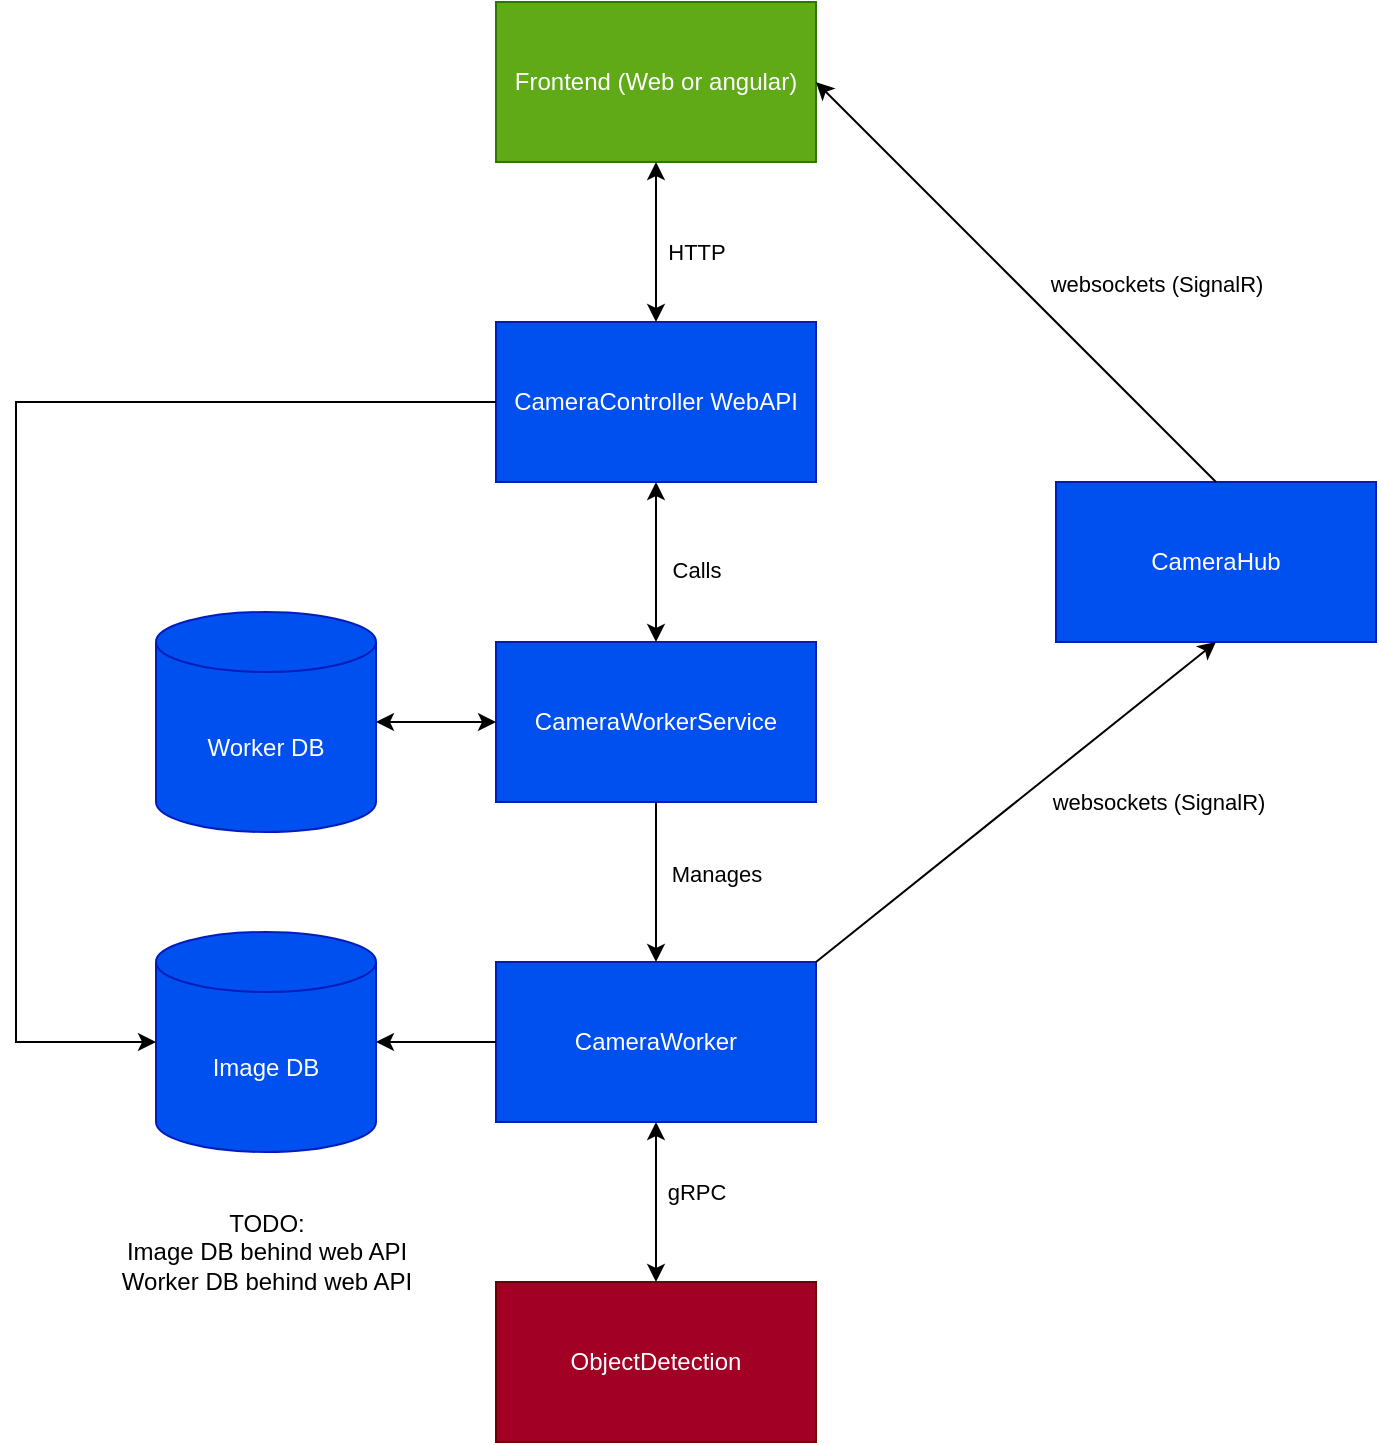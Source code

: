 <mxfile version="28.1.2">
  <diagram name="Pagina-1" id="Q2xi3-22_DBYSl1Y77k7">
    <mxGraphModel dx="2066" dy="1219" grid="1" gridSize="10" guides="1" tooltips="1" connect="1" arrows="1" fold="1" page="1" pageScale="1" pageWidth="827" pageHeight="1169" math="0" shadow="0">
      <root>
        <mxCell id="0" />
        <mxCell id="1" parent="0" />
        <mxCell id="LBA18A2B9ubTN2_yk5_k-1" value="Frontend (Web or angular)" style="rounded=0;whiteSpace=wrap;html=1;fillColor=#60a917;fontColor=#ffffff;strokeColor=#2D7600;" parent="1" vertex="1">
          <mxGeometry x="320" y="40" width="160" height="80" as="geometry" />
        </mxCell>
        <mxCell id="LBA18A2B9ubTN2_yk5_k-2" value="CameraController WebAPI" style="rounded=0;whiteSpace=wrap;html=1;fillColor=#0050ef;fontColor=#ffffff;strokeColor=#001DBC;" parent="1" vertex="1">
          <mxGeometry x="320" y="200" width="160" height="80" as="geometry" />
        </mxCell>
        <mxCell id="LBA18A2B9ubTN2_yk5_k-4" value="CameraWorkerService" style="rounded=0;whiteSpace=wrap;html=1;fillColor=#0050ef;fontColor=#ffffff;strokeColor=#001DBC;" parent="1" vertex="1">
          <mxGeometry x="320" y="360" width="160" height="80" as="geometry" />
        </mxCell>
        <mxCell id="LBA18A2B9ubTN2_yk5_k-5" value="CameraWorker" style="rounded=0;whiteSpace=wrap;html=1;fillColor=#0050ef;fontColor=#ffffff;strokeColor=#001DBC;" parent="1" vertex="1">
          <mxGeometry x="320" y="520" width="160" height="80" as="geometry" />
        </mxCell>
        <mxCell id="LBA18A2B9ubTN2_yk5_k-6" value="&lt;div&gt;CameraHub&lt;/div&gt;" style="rounded=0;whiteSpace=wrap;html=1;fillColor=#0050ef;fontColor=#ffffff;strokeColor=#001DBC;" parent="1" vertex="1">
          <mxGeometry x="600" y="280" width="160" height="80" as="geometry" />
        </mxCell>
        <mxCell id="LBA18A2B9ubTN2_yk5_k-7" value="ObjectDetection" style="rounded=0;whiteSpace=wrap;html=1;fillColor=#a20025;fontColor=#ffffff;strokeColor=#6F0000;" parent="1" vertex="1">
          <mxGeometry x="320" y="680" width="160" height="80" as="geometry" />
        </mxCell>
        <mxCell id="LBA18A2B9ubTN2_yk5_k-8" value="" style="endArrow=classic;startArrow=classic;html=1;rounded=0;entryX=0.5;entryY=0;entryDx=0;entryDy=0;exitX=0.5;exitY=1;exitDx=0;exitDy=0;" parent="1" source="LBA18A2B9ubTN2_yk5_k-5" target="LBA18A2B9ubTN2_yk5_k-7" edge="1">
          <mxGeometry width="50" height="50" relative="1" as="geometry">
            <mxPoint x="410" y="630" as="sourcePoint" />
            <mxPoint x="720" y="540" as="targetPoint" />
          </mxGeometry>
        </mxCell>
        <mxCell id="LBA18A2B9ubTN2_yk5_k-9" value="gRPC" style="edgeLabel;html=1;align=center;verticalAlign=middle;resizable=0;points=[];" parent="LBA18A2B9ubTN2_yk5_k-8" vertex="1" connectable="0">
          <mxGeometry x="-0.1" y="-1" relative="1" as="geometry">
            <mxPoint x="21" y="-1" as="offset" />
          </mxGeometry>
        </mxCell>
        <mxCell id="LBA18A2B9ubTN2_yk5_k-10" value="" style="endArrow=classic;html=1;rounded=0;entryX=0.5;entryY=0;entryDx=0;entryDy=0;exitX=0.5;exitY=1;exitDx=0;exitDy=0;" parent="1" source="LBA18A2B9ubTN2_yk5_k-4" target="LBA18A2B9ubTN2_yk5_k-5" edge="1">
          <mxGeometry width="50" height="50" relative="1" as="geometry">
            <mxPoint x="670" y="590" as="sourcePoint" />
            <mxPoint x="720" y="540" as="targetPoint" />
          </mxGeometry>
        </mxCell>
        <mxCell id="LBA18A2B9ubTN2_yk5_k-13" value="Manages" style="edgeLabel;html=1;align=center;verticalAlign=middle;resizable=0;points=[];" parent="LBA18A2B9ubTN2_yk5_k-10" vertex="1" connectable="0">
          <mxGeometry x="-0.1" y="2" relative="1" as="geometry">
            <mxPoint x="28" as="offset" />
          </mxGeometry>
        </mxCell>
        <mxCell id="LBA18A2B9ubTN2_yk5_k-12" value="" style="endArrow=classic;html=1;rounded=0;exitX=1;exitY=0;exitDx=0;exitDy=0;entryX=0.5;entryY=1;entryDx=0;entryDy=0;" parent="1" source="LBA18A2B9ubTN2_yk5_k-5" target="LBA18A2B9ubTN2_yk5_k-6" edge="1">
          <mxGeometry width="50" height="50" relative="1" as="geometry">
            <mxPoint x="670" y="590" as="sourcePoint" />
            <mxPoint x="720" y="540" as="targetPoint" />
          </mxGeometry>
        </mxCell>
        <mxCell id="lCKgkpUSAAm9m9j4SOfz-2" value="websockets (SignalR)" style="edgeLabel;html=1;align=center;verticalAlign=middle;resizable=0;points=[];" parent="LBA18A2B9ubTN2_yk5_k-12" vertex="1" connectable="0">
          <mxGeometry x="0.025" relative="1" as="geometry">
            <mxPoint x="68" y="2" as="offset" />
          </mxGeometry>
        </mxCell>
        <mxCell id="LBA18A2B9ubTN2_yk5_k-15" value="" style="endArrow=classic;html=1;rounded=0;entryX=1;entryY=0.5;entryDx=0;entryDy=0;exitX=0.5;exitY=0;exitDx=0;exitDy=0;" parent="1" source="LBA18A2B9ubTN2_yk5_k-6" target="LBA18A2B9ubTN2_yk5_k-1" edge="1">
          <mxGeometry width="50" height="50" relative="1" as="geometry">
            <mxPoint x="670" y="590" as="sourcePoint" />
            <mxPoint x="720" y="540" as="targetPoint" />
          </mxGeometry>
        </mxCell>
        <mxCell id="lCKgkpUSAAm9m9j4SOfz-3" value="websockets (SignalR)" style="edgeLabel;html=1;align=center;verticalAlign=middle;resizable=0;points=[];" parent="LBA18A2B9ubTN2_yk5_k-15" vertex="1" connectable="0">
          <mxGeometry x="-0.201" y="-4" relative="1" as="geometry">
            <mxPoint x="47" y="-17" as="offset" />
          </mxGeometry>
        </mxCell>
        <mxCell id="LBA18A2B9ubTN2_yk5_k-16" value="" style="endArrow=classic;startArrow=classic;html=1;rounded=0;exitX=0.5;exitY=1;exitDx=0;exitDy=0;entryX=0.5;entryY=0;entryDx=0;entryDy=0;" parent="1" source="LBA18A2B9ubTN2_yk5_k-1" target="LBA18A2B9ubTN2_yk5_k-2" edge="1">
          <mxGeometry width="50" height="50" relative="1" as="geometry">
            <mxPoint x="670" y="590" as="sourcePoint" />
            <mxPoint x="720" y="540" as="targetPoint" />
          </mxGeometry>
        </mxCell>
        <mxCell id="lCKgkpUSAAm9m9j4SOfz-1" value="HTTP" style="edgeLabel;html=1;align=center;verticalAlign=middle;resizable=0;points=[];" parent="LBA18A2B9ubTN2_yk5_k-16" vertex="1" connectable="0">
          <mxGeometry x="0.125" relative="1" as="geometry">
            <mxPoint x="20" as="offset" />
          </mxGeometry>
        </mxCell>
        <mxCell id="lCKgkpUSAAm9m9j4SOfz-5" value="" style="endArrow=classic;startArrow=classic;html=1;rounded=0;exitX=0.5;exitY=1;exitDx=0;exitDy=0;entryX=0.5;entryY=0;entryDx=0;entryDy=0;" parent="1" source="LBA18A2B9ubTN2_yk5_k-2" target="LBA18A2B9ubTN2_yk5_k-4" edge="1">
          <mxGeometry width="50" height="50" relative="1" as="geometry">
            <mxPoint x="670" y="650" as="sourcePoint" />
            <mxPoint x="720" y="600" as="targetPoint" />
          </mxGeometry>
        </mxCell>
        <mxCell id="lCKgkpUSAAm9m9j4SOfz-6" value="Calls" style="edgeLabel;html=1;align=center;verticalAlign=middle;resizable=0;points=[];" parent="lCKgkpUSAAm9m9j4SOfz-5" vertex="1" connectable="0">
          <mxGeometry x="0.1" y="4" relative="1" as="geometry">
            <mxPoint x="16" as="offset" />
          </mxGeometry>
        </mxCell>
        <mxCell id="lCKgkpUSAAm9m9j4SOfz-7" value="Image DB" style="shape=cylinder3;whiteSpace=wrap;html=1;boundedLbl=1;backgroundOutline=1;size=15;fillColor=#0050ef;fontColor=#ffffff;strokeColor=#001DBC;" parent="1" vertex="1">
          <mxGeometry x="150" y="505" width="110" height="110" as="geometry" />
        </mxCell>
        <mxCell id="lCKgkpUSAAm9m9j4SOfz-8" value="" style="endArrow=classic;html=1;rounded=0;entryX=1;entryY=0.5;entryDx=0;entryDy=0;entryPerimeter=0;exitX=0;exitY=0.5;exitDx=0;exitDy=0;" parent="1" source="LBA18A2B9ubTN2_yk5_k-5" target="lCKgkpUSAAm9m9j4SOfz-7" edge="1">
          <mxGeometry width="50" height="50" relative="1" as="geometry">
            <mxPoint x="300" y="620" as="sourcePoint" />
            <mxPoint x="300" y="660" as="targetPoint" />
          </mxGeometry>
        </mxCell>
        <mxCell id="lCKgkpUSAAm9m9j4SOfz-9" value="Worker DB" style="shape=cylinder3;whiteSpace=wrap;html=1;boundedLbl=1;backgroundOutline=1;size=15;fillColor=#0050ef;fontColor=#ffffff;strokeColor=#001DBC;" parent="1" vertex="1">
          <mxGeometry x="150" y="345" width="110" height="110" as="geometry" />
        </mxCell>
        <mxCell id="lCKgkpUSAAm9m9j4SOfz-10" value="" style="endArrow=classic;startArrow=classic;html=1;rounded=0;exitX=0;exitY=0.5;exitDx=0;exitDy=0;entryX=1;entryY=0.5;entryDx=0;entryDy=0;entryPerimeter=0;" parent="1" source="LBA18A2B9ubTN2_yk5_k-4" target="lCKgkpUSAAm9m9j4SOfz-9" edge="1">
          <mxGeometry width="50" height="50" relative="1" as="geometry">
            <mxPoint x="670" y="650" as="sourcePoint" />
            <mxPoint x="270" y="470" as="targetPoint" />
          </mxGeometry>
        </mxCell>
        <mxCell id="lCKgkpUSAAm9m9j4SOfz-11" value="" style="endArrow=classic;html=1;rounded=0;exitX=0;exitY=0.5;exitDx=0;exitDy=0;entryX=0;entryY=0.5;entryDx=0;entryDy=0;entryPerimeter=0;" parent="1" source="LBA18A2B9ubTN2_yk5_k-2" target="lCKgkpUSAAm9m9j4SOfz-7" edge="1">
          <mxGeometry width="50" height="50" relative="1" as="geometry">
            <mxPoint x="390" y="650" as="sourcePoint" />
            <mxPoint x="440" y="600" as="targetPoint" />
            <Array as="points">
              <mxPoint x="80" y="240" />
              <mxPoint x="80" y="560" />
            </Array>
          </mxGeometry>
        </mxCell>
        <mxCell id="lCKgkpUSAAm9m9j4SOfz-12" value="TODO:&lt;br&gt;Image DB behind web API&lt;br&gt;Worker DB behind web API" style="text;html=1;align=center;verticalAlign=middle;resizable=0;points=[];autosize=1;strokeColor=none;fillColor=none;" parent="1" vertex="1">
          <mxGeometry x="120" y="635" width="170" height="60" as="geometry" />
        </mxCell>
      </root>
    </mxGraphModel>
  </diagram>
</mxfile>
